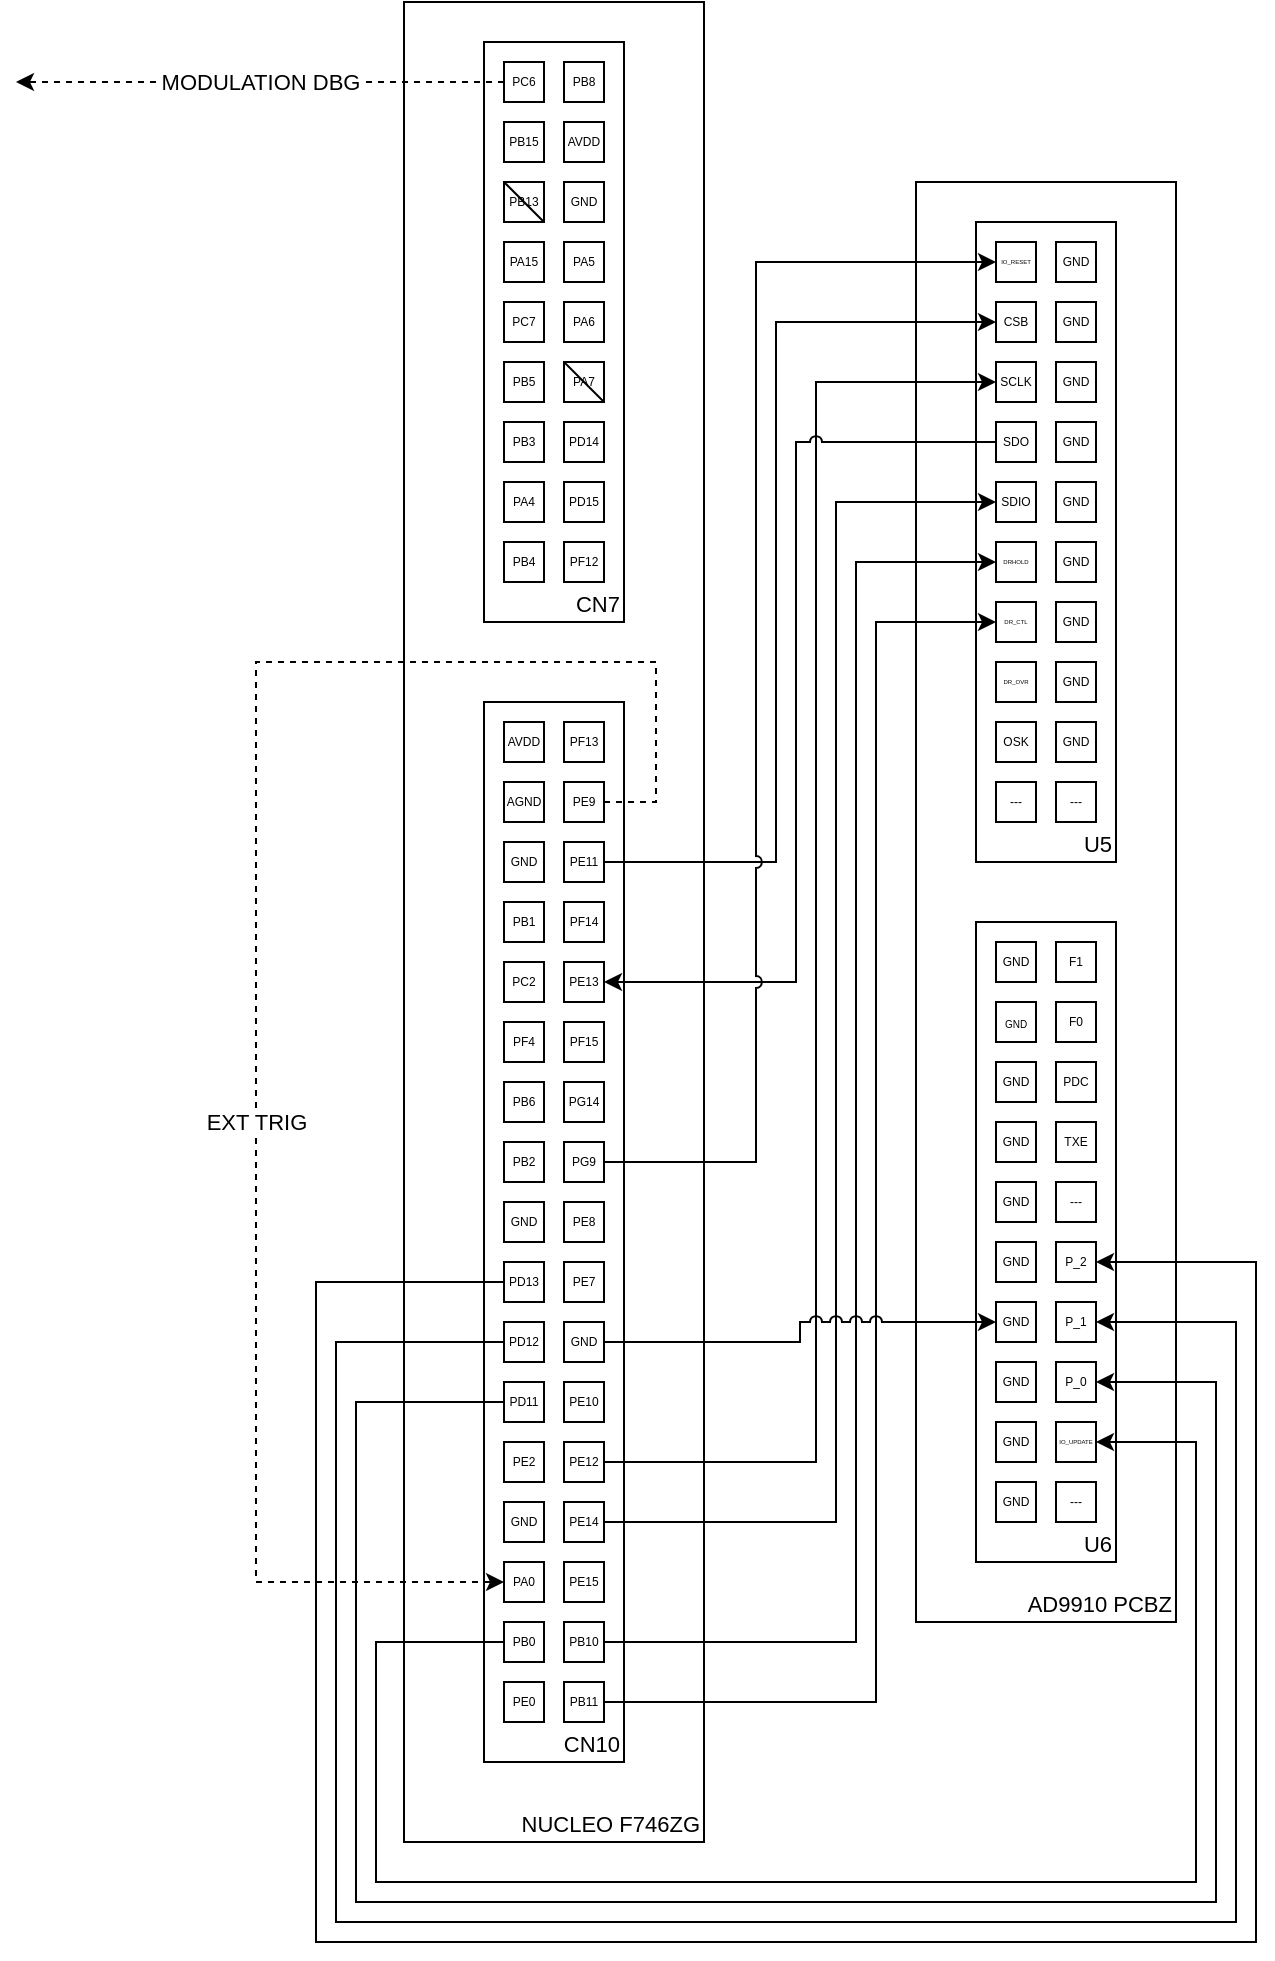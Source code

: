 <mxfile compressed="true" version="21.5.0" type="device"><diagram id="so-QdcvXjN2B_utOnd2i" name="Страница 1"><mxGraphModel dx="882" dy="626" grid="1" gridSize="10" guides="1" tooltips="1" connect="1" arrows="1" fold="1" page="1" pageScale="1" pageWidth="827" pageHeight="1169" math="0" shadow="0"><root><mxCell id="0"/><mxCell id="1" parent="0"/><mxCell id="IGHtPQDgSIqoR7EU8KO6-155" value="" style="group" parent="1" vertex="1" connectable="0"><mxGeometry x="234" y="110" width="150" height="920" as="geometry"/></mxCell><mxCell id="IGHtPQDgSIqoR7EU8KO6-8" value="NUCLEO F746ZG" style="rounded=0;whiteSpace=wrap;html=1;fontSize=11;verticalAlign=bottom;align=right;" parent="IGHtPQDgSIqoR7EU8KO6-155" vertex="1"><mxGeometry width="150" height="920" as="geometry"/></mxCell><mxCell id="IGHtPQDgSIqoR7EU8KO6-29" value="" style="group" parent="IGHtPQDgSIqoR7EU8KO6-155" vertex="1" connectable="0"><mxGeometry x="40" y="20" width="70" height="290" as="geometry"/></mxCell><mxCell id="IGHtPQDgSIqoR7EU8KO6-5" value="CN7" style="rounded=0;whiteSpace=wrap;html=1;fontSize=11;verticalAlign=bottom;align=right;" parent="IGHtPQDgSIqoR7EU8KO6-29" vertex="1"><mxGeometry width="70" height="290" as="geometry"/></mxCell><mxCell id="IGHtPQDgSIqoR7EU8KO6-7" value="PB8" style="rounded=0;whiteSpace=wrap;html=1;fontSize=6;" parent="IGHtPQDgSIqoR7EU8KO6-29" vertex="1"><mxGeometry x="40" y="10" width="20" height="20" as="geometry"/></mxCell><mxCell id="IGHtPQDgSIqoR7EU8KO6-10" value="AVDD" style="rounded=0;whiteSpace=wrap;html=1;fontSize=6;" parent="IGHtPQDgSIqoR7EU8KO6-29" vertex="1"><mxGeometry x="40" y="40" width="20" height="20" as="geometry"/></mxCell><mxCell id="IGHtPQDgSIqoR7EU8KO6-11" value="GND" style="rounded=0;whiteSpace=wrap;html=1;fontSize=6;" parent="IGHtPQDgSIqoR7EU8KO6-29" vertex="1"><mxGeometry x="40" y="70" width="20" height="20" as="geometry"/></mxCell><mxCell id="IGHtPQDgSIqoR7EU8KO6-12" value="PA5" style="rounded=0;whiteSpace=wrap;html=1;fontSize=6;" parent="IGHtPQDgSIqoR7EU8KO6-29" vertex="1"><mxGeometry x="40" y="100" width="20" height="20" as="geometry"/></mxCell><mxCell id="IGHtPQDgSIqoR7EU8KO6-13" value="PA6" style="rounded=0;whiteSpace=wrap;html=1;fontSize=6;" parent="IGHtPQDgSIqoR7EU8KO6-29" vertex="1"><mxGeometry x="40" y="130" width="20" height="20" as="geometry"/></mxCell><mxCell id="IGHtPQDgSIqoR7EU8KO6-14" value="PA7" style="rounded=0;whiteSpace=wrap;html=1;fontSize=6;" parent="IGHtPQDgSIqoR7EU8KO6-29" vertex="1"><mxGeometry x="40" y="160" width="20" height="20" as="geometry"/></mxCell><mxCell id="IGHtPQDgSIqoR7EU8KO6-15" value="PD14" style="rounded=0;whiteSpace=wrap;html=1;fontSize=6;" parent="IGHtPQDgSIqoR7EU8KO6-29" vertex="1"><mxGeometry x="40" y="190" width="20" height="20" as="geometry"/></mxCell><mxCell id="IGHtPQDgSIqoR7EU8KO6-16" value="PD15" style="rounded=0;whiteSpace=wrap;html=1;fontSize=6;" parent="IGHtPQDgSIqoR7EU8KO6-29" vertex="1"><mxGeometry x="40" y="220" width="20" height="20" as="geometry"/></mxCell><mxCell id="IGHtPQDgSIqoR7EU8KO6-18" value="PF12" style="rounded=0;whiteSpace=wrap;html=1;fontSize=6;" parent="IGHtPQDgSIqoR7EU8KO6-29" vertex="1"><mxGeometry x="40" y="250" width="20" height="20" as="geometry"/></mxCell><mxCell id="khlLIqvHttuiF55LZANE-1" value="MODULATION DBG" style="edgeStyle=orthogonalEdgeStyle;rounded=0;orthogonalLoop=1;jettySize=auto;html=1;dashed=1;" parent="IGHtPQDgSIqoR7EU8KO6-29" source="IGHtPQDgSIqoR7EU8KO6-20" edge="1"><mxGeometry relative="1" as="geometry"><mxPoint x="-234" y="20" as="targetPoint"/></mxGeometry></mxCell><mxCell id="IGHtPQDgSIqoR7EU8KO6-20" value="PC6" style="rounded=0;whiteSpace=wrap;html=1;fontSize=6;" parent="IGHtPQDgSIqoR7EU8KO6-29" vertex="1"><mxGeometry x="10" y="10" width="20" height="20" as="geometry"/></mxCell><mxCell id="IGHtPQDgSIqoR7EU8KO6-21" value="PB15" style="rounded=0;whiteSpace=wrap;html=1;fontSize=6;" parent="IGHtPQDgSIqoR7EU8KO6-29" vertex="1"><mxGeometry x="10" y="40" width="20" height="20" as="geometry"/></mxCell><mxCell id="IGHtPQDgSIqoR7EU8KO6-22" value="PB13" style="rounded=0;whiteSpace=wrap;html=1;fontSize=6;" parent="IGHtPQDgSIqoR7EU8KO6-29" vertex="1"><mxGeometry x="10" y="70" width="20" height="20" as="geometry"/></mxCell><mxCell id="IGHtPQDgSIqoR7EU8KO6-23" value="PA15" style="rounded=0;whiteSpace=wrap;html=1;fontSize=6;" parent="IGHtPQDgSIqoR7EU8KO6-29" vertex="1"><mxGeometry x="10" y="100" width="20" height="20" as="geometry"/></mxCell><mxCell id="IGHtPQDgSIqoR7EU8KO6-24" value="PC7" style="rounded=0;whiteSpace=wrap;html=1;fontSize=6;" parent="IGHtPQDgSIqoR7EU8KO6-29" vertex="1"><mxGeometry x="10" y="130" width="20" height="20" as="geometry"/></mxCell><mxCell id="IGHtPQDgSIqoR7EU8KO6-25" value="PB5" style="rounded=0;whiteSpace=wrap;html=1;fontSize=6;" parent="IGHtPQDgSIqoR7EU8KO6-29" vertex="1"><mxGeometry x="10" y="160" width="20" height="20" as="geometry"/></mxCell><mxCell id="IGHtPQDgSIqoR7EU8KO6-26" value="PB3" style="rounded=0;whiteSpace=wrap;html=1;fontSize=6;" parent="IGHtPQDgSIqoR7EU8KO6-29" vertex="1"><mxGeometry x="10" y="190" width="20" height="20" as="geometry"/></mxCell><mxCell id="IGHtPQDgSIqoR7EU8KO6-27" value="PA4" style="rounded=0;whiteSpace=wrap;html=1;fontSize=6;" parent="IGHtPQDgSIqoR7EU8KO6-29" vertex="1"><mxGeometry x="10" y="220" width="20" height="20" as="geometry"/></mxCell><mxCell id="IGHtPQDgSIqoR7EU8KO6-28" value="PB4" style="rounded=0;whiteSpace=wrap;html=1;fontSize=6;" parent="IGHtPQDgSIqoR7EU8KO6-29" vertex="1"><mxGeometry x="10" y="250" width="20" height="20" as="geometry"/></mxCell><mxCell id="FpjY64R6BFJnMv4MLK6c-7" value="" style="endArrow=none;html=1;rounded=0;entryX=0;entryY=0;entryDx=0;entryDy=0;exitX=1;exitY=1;exitDx=0;exitDy=0;" parent="IGHtPQDgSIqoR7EU8KO6-29" source="IGHtPQDgSIqoR7EU8KO6-22" target="IGHtPQDgSIqoR7EU8KO6-22" edge="1"><mxGeometry width="50" height="50" relative="1" as="geometry"><mxPoint x="-54" y="120" as="sourcePoint"/><mxPoint x="-4" y="70" as="targetPoint"/></mxGeometry></mxCell><mxCell id="FpjY64R6BFJnMv4MLK6c-8" value="" style="endArrow=none;html=1;rounded=0;entryX=0;entryY=0;entryDx=0;entryDy=0;exitX=1;exitY=1;exitDx=0;exitDy=0;" parent="IGHtPQDgSIqoR7EU8KO6-29" source="IGHtPQDgSIqoR7EU8KO6-14" target="IGHtPQDgSIqoR7EU8KO6-14" edge="1"><mxGeometry width="50" height="50" relative="1" as="geometry"><mxPoint x="36" y="160" as="sourcePoint"/><mxPoint x="86" y="110" as="targetPoint"/></mxGeometry></mxCell><mxCell id="IGHtPQDgSIqoR7EU8KO6-107" value="" style="group" parent="IGHtPQDgSIqoR7EU8KO6-155" vertex="1" connectable="0"><mxGeometry x="40" y="350" width="70" height="530" as="geometry"/></mxCell><mxCell id="IGHtPQDgSIqoR7EU8KO6-106" value="CN10" style="rounded=0;whiteSpace=wrap;html=1;fontSize=11;verticalAlign=bottom;align=right;" parent="IGHtPQDgSIqoR7EU8KO6-107" vertex="1"><mxGeometry width="70" height="530" as="geometry"/></mxCell><mxCell id="IGHtPQDgSIqoR7EU8KO6-71" value="PF13" style="rounded=0;whiteSpace=wrap;html=1;fontSize=6;" parent="IGHtPQDgSIqoR7EU8KO6-107" vertex="1"><mxGeometry x="40" y="10" width="20" height="20" as="geometry"/></mxCell><mxCell id="FpjY64R6BFJnMv4MLK6c-6" value="EXT TRIG" style="edgeStyle=orthogonalEdgeStyle;rounded=0;orthogonalLoop=1;jettySize=auto;html=1;entryX=0;entryY=0.5;entryDx=0;entryDy=0;dashed=1;" parent="IGHtPQDgSIqoR7EU8KO6-107" source="IGHtPQDgSIqoR7EU8KO6-72" target="IGHtPQDgSIqoR7EU8KO6-103" edge="1"><mxGeometry x="0.196" relative="1" as="geometry"><Array as="points"><mxPoint x="86" y="50"/><mxPoint x="86" y="-20"/><mxPoint x="-114" y="-20"/><mxPoint x="-114" y="440"/></Array><mxPoint as="offset"/></mxGeometry></mxCell><mxCell id="IGHtPQDgSIqoR7EU8KO6-72" value="PE9" style="rounded=0;whiteSpace=wrap;html=1;fontSize=6;" parent="IGHtPQDgSIqoR7EU8KO6-107" vertex="1"><mxGeometry x="40" y="40" width="20" height="20" as="geometry"/></mxCell><mxCell id="IGHtPQDgSIqoR7EU8KO6-73" value="PE11" style="rounded=0;whiteSpace=wrap;html=1;fontSize=6;" parent="IGHtPQDgSIqoR7EU8KO6-107" vertex="1"><mxGeometry x="40" y="70" width="20" height="20" as="geometry"/></mxCell><mxCell id="IGHtPQDgSIqoR7EU8KO6-74" value="PF14" style="rounded=0;whiteSpace=wrap;html=1;fontSize=6;" parent="IGHtPQDgSIqoR7EU8KO6-107" vertex="1"><mxGeometry x="40" y="100" width="20" height="20" as="geometry"/></mxCell><mxCell id="IGHtPQDgSIqoR7EU8KO6-76" value="PE13" style="rounded=0;whiteSpace=wrap;html=1;fontSize=6;" parent="IGHtPQDgSIqoR7EU8KO6-107" vertex="1"><mxGeometry x="40" y="130" width="20" height="20" as="geometry"/></mxCell><mxCell id="IGHtPQDgSIqoR7EU8KO6-77" value="PF15" style="rounded=0;whiteSpace=wrap;html=1;fontSize=6;" parent="IGHtPQDgSIqoR7EU8KO6-107" vertex="1"><mxGeometry x="40" y="160" width="20" height="20" as="geometry"/></mxCell><mxCell id="IGHtPQDgSIqoR7EU8KO6-78" value="PG14" style="rounded=0;whiteSpace=wrap;html=1;fontSize=6;" parent="IGHtPQDgSIqoR7EU8KO6-107" vertex="1"><mxGeometry x="40" y="190" width="20" height="20" as="geometry"/></mxCell><mxCell id="IGHtPQDgSIqoR7EU8KO6-79" value="PG9" style="rounded=0;whiteSpace=wrap;html=1;fontSize=6;" parent="IGHtPQDgSIqoR7EU8KO6-107" vertex="1"><mxGeometry x="40" y="220" width="20" height="20" as="geometry"/></mxCell><mxCell id="IGHtPQDgSIqoR7EU8KO6-80" value="PE8" style="rounded=0;whiteSpace=wrap;html=1;fontSize=6;" parent="IGHtPQDgSIqoR7EU8KO6-107" vertex="1"><mxGeometry x="40" y="250" width="20" height="20" as="geometry"/></mxCell><mxCell id="IGHtPQDgSIqoR7EU8KO6-81" value="PE7" style="rounded=0;whiteSpace=wrap;html=1;fontSize=6;" parent="IGHtPQDgSIqoR7EU8KO6-107" vertex="1"><mxGeometry x="40" y="280" width="20" height="20" as="geometry"/></mxCell><mxCell id="IGHtPQDgSIqoR7EU8KO6-82" value="GND" style="rounded=0;whiteSpace=wrap;html=1;fontSize=6;" parent="IGHtPQDgSIqoR7EU8KO6-107" vertex="1"><mxGeometry x="40" y="310" width="20" height="20" as="geometry"/></mxCell><mxCell id="IGHtPQDgSIqoR7EU8KO6-83" value="PE10" style="rounded=0;whiteSpace=wrap;html=1;fontSize=6;" parent="IGHtPQDgSIqoR7EU8KO6-107" vertex="1"><mxGeometry x="40" y="340" width="20" height="20" as="geometry"/></mxCell><mxCell id="IGHtPQDgSIqoR7EU8KO6-84" value="PE12" style="rounded=0;whiteSpace=wrap;html=1;fontSize=6;" parent="IGHtPQDgSIqoR7EU8KO6-107" vertex="1"><mxGeometry x="40" y="370" width="20" height="20" as="geometry"/></mxCell><mxCell id="IGHtPQDgSIqoR7EU8KO6-85" value="PE14" style="rounded=0;whiteSpace=wrap;html=1;fontSize=6;" parent="IGHtPQDgSIqoR7EU8KO6-107" vertex="1"><mxGeometry x="40" y="400" width="20" height="20" as="geometry"/></mxCell><mxCell id="IGHtPQDgSIqoR7EU8KO6-86" value="PE15" style="rounded=0;whiteSpace=wrap;html=1;fontSize=6;" parent="IGHtPQDgSIqoR7EU8KO6-107" vertex="1"><mxGeometry x="40" y="430" width="20" height="20" as="geometry"/></mxCell><mxCell id="IGHtPQDgSIqoR7EU8KO6-87" value="PB10" style="rounded=0;whiteSpace=wrap;html=1;fontSize=6;" parent="IGHtPQDgSIqoR7EU8KO6-107" vertex="1"><mxGeometry x="40" y="460" width="20" height="20" as="geometry"/></mxCell><mxCell id="IGHtPQDgSIqoR7EU8KO6-88" value="PB11" style="rounded=0;whiteSpace=wrap;html=1;fontSize=6;" parent="IGHtPQDgSIqoR7EU8KO6-107" vertex="1"><mxGeometry x="40" y="490" width="20" height="20" as="geometry"/></mxCell><mxCell id="IGHtPQDgSIqoR7EU8KO6-89" value="AVDD" style="rounded=0;whiteSpace=wrap;html=1;fontSize=6;" parent="IGHtPQDgSIqoR7EU8KO6-107" vertex="1"><mxGeometry x="10" y="10" width="20" height="20" as="geometry"/></mxCell><mxCell id="IGHtPQDgSIqoR7EU8KO6-90" value="AGND" style="rounded=0;whiteSpace=wrap;html=1;fontSize=6;" parent="IGHtPQDgSIqoR7EU8KO6-107" vertex="1"><mxGeometry x="10" y="40" width="20" height="20" as="geometry"/></mxCell><mxCell id="IGHtPQDgSIqoR7EU8KO6-91" value="GND" style="rounded=0;whiteSpace=wrap;html=1;fontSize=6;" parent="IGHtPQDgSIqoR7EU8KO6-107" vertex="1"><mxGeometry x="10" y="70" width="20" height="20" as="geometry"/></mxCell><mxCell id="IGHtPQDgSIqoR7EU8KO6-92" value="PB1" style="rounded=0;whiteSpace=wrap;html=1;fontSize=6;" parent="IGHtPQDgSIqoR7EU8KO6-107" vertex="1"><mxGeometry x="10" y="100" width="20" height="20" as="geometry"/></mxCell><mxCell id="IGHtPQDgSIqoR7EU8KO6-93" value="PC2" style="rounded=0;whiteSpace=wrap;html=1;fontSize=6;" parent="IGHtPQDgSIqoR7EU8KO6-107" vertex="1"><mxGeometry x="10" y="130" width="20" height="20" as="geometry"/></mxCell><mxCell id="IGHtPQDgSIqoR7EU8KO6-94" value="PF4" style="rounded=0;whiteSpace=wrap;html=1;fontSize=6;" parent="IGHtPQDgSIqoR7EU8KO6-107" vertex="1"><mxGeometry x="10" y="160" width="20" height="20" as="geometry"/></mxCell><mxCell id="IGHtPQDgSIqoR7EU8KO6-95" value="PB6" style="rounded=0;whiteSpace=wrap;html=1;fontSize=6;" parent="IGHtPQDgSIqoR7EU8KO6-107" vertex="1"><mxGeometry x="10" y="190" width="20" height="20" as="geometry"/></mxCell><mxCell id="IGHtPQDgSIqoR7EU8KO6-96" value="PB2" style="rounded=0;whiteSpace=wrap;html=1;fontSize=6;" parent="IGHtPQDgSIqoR7EU8KO6-107" vertex="1"><mxGeometry x="10" y="220" width="20" height="20" as="geometry"/></mxCell><mxCell id="IGHtPQDgSIqoR7EU8KO6-97" value="GND" style="rounded=0;whiteSpace=wrap;html=1;fontSize=6;" parent="IGHtPQDgSIqoR7EU8KO6-107" vertex="1"><mxGeometry x="10" y="250" width="20" height="20" as="geometry"/></mxCell><mxCell id="IGHtPQDgSIqoR7EU8KO6-98" value="PD13" style="rounded=0;whiteSpace=wrap;html=1;fontSize=6;" parent="IGHtPQDgSIqoR7EU8KO6-107" vertex="1"><mxGeometry x="10" y="280" width="20" height="20" as="geometry"/></mxCell><mxCell id="IGHtPQDgSIqoR7EU8KO6-99" value="PD12" style="rounded=0;whiteSpace=wrap;html=1;fontSize=6;" parent="IGHtPQDgSIqoR7EU8KO6-107" vertex="1"><mxGeometry x="10" y="310" width="20" height="20" as="geometry"/></mxCell><mxCell id="IGHtPQDgSIqoR7EU8KO6-100" value="PD11" style="rounded=0;whiteSpace=wrap;html=1;fontSize=6;" parent="IGHtPQDgSIqoR7EU8KO6-107" vertex="1"><mxGeometry x="10" y="340" width="20" height="20" as="geometry"/></mxCell><mxCell id="IGHtPQDgSIqoR7EU8KO6-101" value="PE2" style="rounded=0;whiteSpace=wrap;html=1;fontSize=6;" parent="IGHtPQDgSIqoR7EU8KO6-107" vertex="1"><mxGeometry x="10" y="370" width="20" height="20" as="geometry"/></mxCell><mxCell id="IGHtPQDgSIqoR7EU8KO6-102" value="GND" style="rounded=0;whiteSpace=wrap;html=1;fontSize=6;" parent="IGHtPQDgSIqoR7EU8KO6-107" vertex="1"><mxGeometry x="10" y="400" width="20" height="20" as="geometry"/></mxCell><mxCell id="IGHtPQDgSIqoR7EU8KO6-103" value="PA0" style="rounded=0;whiteSpace=wrap;html=1;fontSize=6;" parent="IGHtPQDgSIqoR7EU8KO6-107" vertex="1"><mxGeometry x="10" y="430" width="20" height="20" as="geometry"/></mxCell><mxCell id="IGHtPQDgSIqoR7EU8KO6-104" value="PB0" style="rounded=0;whiteSpace=wrap;html=1;fontSize=6;" parent="IGHtPQDgSIqoR7EU8KO6-107" vertex="1"><mxGeometry x="10" y="460" width="20" height="20" as="geometry"/></mxCell><mxCell id="IGHtPQDgSIqoR7EU8KO6-105" value="PE0" style="rounded=0;whiteSpace=wrap;html=1;fontSize=6;" parent="IGHtPQDgSIqoR7EU8KO6-107" vertex="1"><mxGeometry x="10" y="490" width="20" height="20" as="geometry"/></mxCell><mxCell id="IGHtPQDgSIqoR7EU8KO6-156" value="" style="group" parent="1" vertex="1" connectable="0"><mxGeometry x="490" y="200" width="130" height="720" as="geometry"/></mxCell><mxCell id="IGHtPQDgSIqoR7EU8KO6-154" value="AD9910 PCBZ" style="rounded=0;whiteSpace=wrap;html=1;fontSize=11;verticalAlign=bottom;align=right;" parent="IGHtPQDgSIqoR7EU8KO6-156" vertex="1"><mxGeometry width="130" height="720" as="geometry"/></mxCell><mxCell id="IGHtPQDgSIqoR7EU8KO6-130" value="" style="group" parent="IGHtPQDgSIqoR7EU8KO6-156" vertex="1" connectable="0"><mxGeometry x="30" y="20" width="70" height="320" as="geometry"/></mxCell><mxCell id="IGHtPQDgSIqoR7EU8KO6-129" value="U5" style="rounded=0;whiteSpace=wrap;html=1;fontSize=11;verticalAlign=bottom;align=right;" parent="IGHtPQDgSIqoR7EU8KO6-130" vertex="1"><mxGeometry width="70" height="320" as="geometry"/></mxCell><mxCell id="IGHtPQDgSIqoR7EU8KO6-108" value="IO_RESET" style="rounded=0;whiteSpace=wrap;html=1;fontSize=3;" parent="IGHtPQDgSIqoR7EU8KO6-130" vertex="1"><mxGeometry x="10" y="10" width="20" height="20" as="geometry"/></mxCell><mxCell id="IGHtPQDgSIqoR7EU8KO6-109" value="CSB" style="rounded=0;whiteSpace=wrap;html=1;fontSize=6;" parent="IGHtPQDgSIqoR7EU8KO6-130" vertex="1"><mxGeometry x="10" y="40" width="20" height="20" as="geometry"/></mxCell><mxCell id="IGHtPQDgSIqoR7EU8KO6-110" value="SCLK" style="rounded=0;whiteSpace=wrap;html=1;fontSize=6;" parent="IGHtPQDgSIqoR7EU8KO6-130" vertex="1"><mxGeometry x="10" y="70" width="20" height="20" as="geometry"/></mxCell><mxCell id="IGHtPQDgSIqoR7EU8KO6-111" value="SDO" style="rounded=0;whiteSpace=wrap;html=1;fontSize=6;" parent="IGHtPQDgSIqoR7EU8KO6-130" vertex="1"><mxGeometry x="10" y="100" width="20" height="20" as="geometry"/></mxCell><mxCell id="IGHtPQDgSIqoR7EU8KO6-112" value="SDIO" style="rounded=0;whiteSpace=wrap;html=1;fontSize=6;" parent="IGHtPQDgSIqoR7EU8KO6-130" vertex="1"><mxGeometry x="10" y="130" width="20" height="20" as="geometry"/></mxCell><mxCell id="IGHtPQDgSIqoR7EU8KO6-113" value="DRHOLD" style="rounded=0;whiteSpace=wrap;html=1;fontSize=3;" parent="IGHtPQDgSIqoR7EU8KO6-130" vertex="1"><mxGeometry x="10" y="160" width="20" height="20" as="geometry"/></mxCell><mxCell id="IGHtPQDgSIqoR7EU8KO6-114" value="DR_CTL" style="rounded=0;whiteSpace=wrap;html=1;fontSize=3;" parent="IGHtPQDgSIqoR7EU8KO6-130" vertex="1"><mxGeometry x="10" y="190" width="20" height="20" as="geometry"/></mxCell><mxCell id="IGHtPQDgSIqoR7EU8KO6-115" value="DR_OVR" style="rounded=0;whiteSpace=wrap;html=1;fontSize=3;" parent="IGHtPQDgSIqoR7EU8KO6-130" vertex="1"><mxGeometry x="10" y="220" width="20" height="20" as="geometry"/></mxCell><mxCell id="IGHtPQDgSIqoR7EU8KO6-116" value="OSK" style="rounded=0;whiteSpace=wrap;html=1;fontSize=6;" parent="IGHtPQDgSIqoR7EU8KO6-130" vertex="1"><mxGeometry x="10" y="250" width="20" height="20" as="geometry"/></mxCell><mxCell id="IGHtPQDgSIqoR7EU8KO6-117" value="---" style="rounded=0;whiteSpace=wrap;html=1;fontSize=6;" parent="IGHtPQDgSIqoR7EU8KO6-130" vertex="1"><mxGeometry x="10" y="280" width="20" height="20" as="geometry"/></mxCell><mxCell id="IGHtPQDgSIqoR7EU8KO6-118" value="---" style="rounded=0;whiteSpace=wrap;html=1;fontSize=6;" parent="IGHtPQDgSIqoR7EU8KO6-130" vertex="1"><mxGeometry x="40" y="280" width="20" height="20" as="geometry"/></mxCell><mxCell id="IGHtPQDgSIqoR7EU8KO6-119" value="GND" style="rounded=0;whiteSpace=wrap;html=1;fontSize=6;" parent="IGHtPQDgSIqoR7EU8KO6-130" vertex="1"><mxGeometry x="40" y="250" width="20" height="20" as="geometry"/></mxCell><mxCell id="IGHtPQDgSIqoR7EU8KO6-120" value="GND" style="rounded=0;whiteSpace=wrap;html=1;fontSize=6;" parent="IGHtPQDgSIqoR7EU8KO6-130" vertex="1"><mxGeometry x="40" y="220" width="20" height="20" as="geometry"/></mxCell><mxCell id="IGHtPQDgSIqoR7EU8KO6-121" value="GND" style="rounded=0;whiteSpace=wrap;html=1;fontSize=6;" parent="IGHtPQDgSIqoR7EU8KO6-130" vertex="1"><mxGeometry x="40" y="190" width="20" height="20" as="geometry"/></mxCell><mxCell id="IGHtPQDgSIqoR7EU8KO6-122" value="GND" style="rounded=0;whiteSpace=wrap;html=1;fontSize=6;" parent="IGHtPQDgSIqoR7EU8KO6-130" vertex="1"><mxGeometry x="40" y="160" width="20" height="20" as="geometry"/></mxCell><mxCell id="IGHtPQDgSIqoR7EU8KO6-123" value="GND" style="rounded=0;whiteSpace=wrap;html=1;fontSize=6;" parent="IGHtPQDgSIqoR7EU8KO6-130" vertex="1"><mxGeometry x="40" y="130" width="20" height="20" as="geometry"/></mxCell><mxCell id="IGHtPQDgSIqoR7EU8KO6-124" value="GND" style="rounded=0;whiteSpace=wrap;html=1;fontSize=6;" parent="IGHtPQDgSIqoR7EU8KO6-130" vertex="1"><mxGeometry x="40" y="100" width="20" height="20" as="geometry"/></mxCell><mxCell id="IGHtPQDgSIqoR7EU8KO6-126" value="GND" style="rounded=0;whiteSpace=wrap;html=1;fontSize=6;" parent="IGHtPQDgSIqoR7EU8KO6-130" vertex="1"><mxGeometry x="40" y="70" width="20" height="20" as="geometry"/></mxCell><mxCell id="IGHtPQDgSIqoR7EU8KO6-127" value="GND" style="rounded=0;whiteSpace=wrap;html=1;fontSize=6;" parent="IGHtPQDgSIqoR7EU8KO6-130" vertex="1"><mxGeometry x="40" y="40" width="20" height="20" as="geometry"/></mxCell><mxCell id="IGHtPQDgSIqoR7EU8KO6-128" value="GND" style="rounded=0;whiteSpace=wrap;html=1;fontSize=6;" parent="IGHtPQDgSIqoR7EU8KO6-130" vertex="1"><mxGeometry x="40" y="10" width="20" height="20" as="geometry"/></mxCell><mxCell id="IGHtPQDgSIqoR7EU8KO6-153" value="" style="group" parent="IGHtPQDgSIqoR7EU8KO6-156" vertex="1" connectable="0"><mxGeometry x="30" y="370" width="70" height="320" as="geometry"/></mxCell><mxCell id="IGHtPQDgSIqoR7EU8KO6-152" value="U6" style="rounded=0;whiteSpace=wrap;html=1;fontSize=11;verticalAlign=bottom;align=right;" parent="IGHtPQDgSIqoR7EU8KO6-153" vertex="1"><mxGeometry width="70" height="320" as="geometry"/></mxCell><mxCell id="IGHtPQDgSIqoR7EU8KO6-132" value="GND" style="rounded=0;whiteSpace=wrap;html=1;fontSize=6;" parent="IGHtPQDgSIqoR7EU8KO6-153" vertex="1"><mxGeometry x="10" y="10" width="20" height="20" as="geometry"/></mxCell><mxCell id="IGHtPQDgSIqoR7EU8KO6-133" value="GND" style="rounded=0;whiteSpace=wrap;html=1;fontSize=5;" parent="IGHtPQDgSIqoR7EU8KO6-153" vertex="1"><mxGeometry x="10" y="40" width="20" height="20" as="geometry"/></mxCell><mxCell id="IGHtPQDgSIqoR7EU8KO6-134" value="GND" style="rounded=0;whiteSpace=wrap;html=1;fontSize=6;" parent="IGHtPQDgSIqoR7EU8KO6-153" vertex="1"><mxGeometry x="10" y="70" width="20" height="20" as="geometry"/></mxCell><mxCell id="IGHtPQDgSIqoR7EU8KO6-135" value="GND" style="rounded=0;whiteSpace=wrap;html=1;fontSize=6;" parent="IGHtPQDgSIqoR7EU8KO6-153" vertex="1"><mxGeometry x="10" y="100" width="20" height="20" as="geometry"/></mxCell><mxCell id="IGHtPQDgSIqoR7EU8KO6-136" value="GND" style="rounded=0;whiteSpace=wrap;html=1;fontSize=6;" parent="IGHtPQDgSIqoR7EU8KO6-153" vertex="1"><mxGeometry x="10" y="130" width="20" height="20" as="geometry"/></mxCell><mxCell id="IGHtPQDgSIqoR7EU8KO6-137" value="F1" style="rounded=0;whiteSpace=wrap;html=1;fontSize=6;" parent="IGHtPQDgSIqoR7EU8KO6-153" vertex="1"><mxGeometry x="40" y="10" width="20" height="20" as="geometry"/></mxCell><mxCell id="IGHtPQDgSIqoR7EU8KO6-138" value="F0" style="rounded=0;whiteSpace=wrap;html=1;fontSize=6;" parent="IGHtPQDgSIqoR7EU8KO6-153" vertex="1"><mxGeometry x="40" y="40" width="20" height="20" as="geometry"/></mxCell><mxCell id="IGHtPQDgSIqoR7EU8KO6-139" value="PDC" style="rounded=0;whiteSpace=wrap;html=1;fontSize=6;" parent="IGHtPQDgSIqoR7EU8KO6-153" vertex="1"><mxGeometry x="40" y="70" width="20" height="20" as="geometry"/></mxCell><mxCell id="IGHtPQDgSIqoR7EU8KO6-140" value="TXE" style="rounded=0;whiteSpace=wrap;html=1;fontSize=6;" parent="IGHtPQDgSIqoR7EU8KO6-153" vertex="1"><mxGeometry x="40" y="100" width="20" height="20" as="geometry"/></mxCell><mxCell id="IGHtPQDgSIqoR7EU8KO6-141" value="---" style="rounded=0;whiteSpace=wrap;html=1;fontSize=6;" parent="IGHtPQDgSIqoR7EU8KO6-153" vertex="1"><mxGeometry x="40" y="130" width="20" height="20" as="geometry"/></mxCell><mxCell id="IGHtPQDgSIqoR7EU8KO6-142" value="P_2" style="rounded=0;whiteSpace=wrap;html=1;fontSize=6;" parent="IGHtPQDgSIqoR7EU8KO6-153" vertex="1"><mxGeometry x="40" y="160" width="20" height="20" as="geometry"/></mxCell><mxCell id="IGHtPQDgSIqoR7EU8KO6-143" value="P_1" style="rounded=0;whiteSpace=wrap;html=1;fontSize=6;" parent="IGHtPQDgSIqoR7EU8KO6-153" vertex="1"><mxGeometry x="40" y="190" width="20" height="20" as="geometry"/></mxCell><mxCell id="IGHtPQDgSIqoR7EU8KO6-144" value="P_0" style="rounded=0;whiteSpace=wrap;html=1;fontSize=6;" parent="IGHtPQDgSIqoR7EU8KO6-153" vertex="1"><mxGeometry x="40" y="220" width="20" height="20" as="geometry"/></mxCell><mxCell id="IGHtPQDgSIqoR7EU8KO6-145" value="IO_UPDATE" style="rounded=0;whiteSpace=wrap;html=1;fontSize=3;" parent="IGHtPQDgSIqoR7EU8KO6-153" vertex="1"><mxGeometry x="40" y="250" width="20" height="20" as="geometry"/></mxCell><mxCell id="IGHtPQDgSIqoR7EU8KO6-146" value="---" style="rounded=0;whiteSpace=wrap;html=1;fontSize=6;" parent="IGHtPQDgSIqoR7EU8KO6-153" vertex="1"><mxGeometry x="40" y="280" width="20" height="20" as="geometry"/></mxCell><mxCell id="IGHtPQDgSIqoR7EU8KO6-147" value="GND" style="rounded=0;whiteSpace=wrap;html=1;fontSize=6;" parent="IGHtPQDgSIqoR7EU8KO6-153" vertex="1"><mxGeometry x="10" y="160" width="20" height="20" as="geometry"/></mxCell><mxCell id="IGHtPQDgSIqoR7EU8KO6-148" value="GND" style="rounded=0;whiteSpace=wrap;html=1;fontSize=6;" parent="IGHtPQDgSIqoR7EU8KO6-153" vertex="1"><mxGeometry x="10" y="190" width="20" height="20" as="geometry"/></mxCell><mxCell id="IGHtPQDgSIqoR7EU8KO6-149" value="GND" style="rounded=0;whiteSpace=wrap;html=1;fontSize=6;" parent="IGHtPQDgSIqoR7EU8KO6-153" vertex="1"><mxGeometry x="10" y="220" width="20" height="20" as="geometry"/></mxCell><mxCell id="IGHtPQDgSIqoR7EU8KO6-150" value="GND" style="rounded=0;whiteSpace=wrap;html=1;fontSize=6;" parent="IGHtPQDgSIqoR7EU8KO6-153" vertex="1"><mxGeometry x="10" y="250" width="20" height="20" as="geometry"/></mxCell><mxCell id="IGHtPQDgSIqoR7EU8KO6-151" value="GND" style="rounded=0;whiteSpace=wrap;html=1;fontSize=6;" parent="IGHtPQDgSIqoR7EU8KO6-153" vertex="1"><mxGeometry x="10" y="280" width="20" height="20" as="geometry"/></mxCell><mxCell id="FpjY64R6BFJnMv4MLK6c-1" style="edgeStyle=orthogonalEdgeStyle;rounded=0;orthogonalLoop=1;jettySize=auto;html=1;entryX=1;entryY=0.5;entryDx=0;entryDy=0;" parent="1" source="IGHtPQDgSIqoR7EU8KO6-100" target="IGHtPQDgSIqoR7EU8KO6-144" edge="1"><mxGeometry relative="1" as="geometry"><Array as="points"><mxPoint x="210" y="810"/><mxPoint x="210" y="1060"/><mxPoint x="640" y="1060"/><mxPoint x="640" y="800"/></Array></mxGeometry></mxCell><mxCell id="FpjY64R6BFJnMv4MLK6c-2" style="edgeStyle=orthogonalEdgeStyle;rounded=0;orthogonalLoop=1;jettySize=auto;html=1;entryX=1;entryY=0.5;entryDx=0;entryDy=0;" parent="1" source="IGHtPQDgSIqoR7EU8KO6-99" target="IGHtPQDgSIqoR7EU8KO6-143" edge="1"><mxGeometry relative="1" as="geometry"><Array as="points"><mxPoint x="200" y="780"/><mxPoint x="200" y="1070"/><mxPoint x="650" y="1070"/><mxPoint x="650" y="770"/></Array></mxGeometry></mxCell><mxCell id="FpjY64R6BFJnMv4MLK6c-3" style="edgeStyle=orthogonalEdgeStyle;rounded=0;orthogonalLoop=1;jettySize=auto;html=1;entryX=1;entryY=0.5;entryDx=0;entryDy=0;" parent="1" source="IGHtPQDgSIqoR7EU8KO6-98" target="IGHtPQDgSIqoR7EU8KO6-142" edge="1"><mxGeometry relative="1" as="geometry"><mxPoint x="190" y="1130" as="targetPoint"/><Array as="points"><mxPoint x="190" y="750"/><mxPoint x="190" y="1080"/><mxPoint x="660" y="1080"/><mxPoint x="660" y="740"/></Array></mxGeometry></mxCell><mxCell id="FpjY64R6BFJnMv4MLK6c-4" style="edgeStyle=orthogonalEdgeStyle;orthogonalLoop=1;jettySize=auto;html=1;entryX=1;entryY=0.5;entryDx=0;entryDy=0;rounded=0;exitX=0;exitY=0.5;exitDx=0;exitDy=0;" parent="1" source="IGHtPQDgSIqoR7EU8KO6-104" target="IGHtPQDgSIqoR7EU8KO6-145" edge="1"><mxGeometry relative="1" as="geometry"><Array as="points"><mxPoint x="220" y="930"/><mxPoint x="220" y="1050"/><mxPoint x="630" y="1050"/><mxPoint x="630" y="830"/></Array></mxGeometry></mxCell><mxCell id="FpjY64R6BFJnMv4MLK6c-9" style="edgeStyle=orthogonalEdgeStyle;rounded=0;orthogonalLoop=1;jettySize=auto;html=1;entryX=0;entryY=0.5;entryDx=0;entryDy=0;" parent="1" source="IGHtPQDgSIqoR7EU8KO6-84" target="IGHtPQDgSIqoR7EU8KO6-110" edge="1"><mxGeometry relative="1" as="geometry"><mxPoint x="440" y="590" as="targetPoint"/><Array as="points"><mxPoint x="440" y="840"/><mxPoint x="440" y="300"/></Array></mxGeometry></mxCell><mxCell id="FpjY64R6BFJnMv4MLK6c-10" style="edgeStyle=orthogonalEdgeStyle;rounded=0;orthogonalLoop=1;jettySize=auto;html=1;entryX=0;entryY=0.5;entryDx=0;entryDy=0;" parent="1" source="IGHtPQDgSIqoR7EU8KO6-85" target="IGHtPQDgSIqoR7EU8KO6-112" edge="1"><mxGeometry relative="1" as="geometry"><Array as="points"><mxPoint x="450" y="870"/><mxPoint x="450" y="360"/></Array></mxGeometry></mxCell><mxCell id="FpjY64R6BFJnMv4MLK6c-11" style="edgeStyle=orthogonalEdgeStyle;rounded=0;orthogonalLoop=1;jettySize=auto;html=1;entryX=0;entryY=0.5;entryDx=0;entryDy=0;" parent="1" source="IGHtPQDgSIqoR7EU8KO6-73" target="IGHtPQDgSIqoR7EU8KO6-109" edge="1"><mxGeometry relative="1" as="geometry"><Array as="points"><mxPoint x="420" y="540"/><mxPoint x="420" y="270"/></Array></mxGeometry></mxCell><mxCell id="FpjY64R6BFJnMv4MLK6c-12" style="edgeStyle=orthogonalEdgeStyle;rounded=0;orthogonalLoop=1;jettySize=auto;html=1;entryX=0;entryY=0.5;entryDx=0;entryDy=0;jumpStyle=arc;startArrow=classic;startFill=1;endArrow=none;endFill=0;" parent="1" source="IGHtPQDgSIqoR7EU8KO6-76" target="IGHtPQDgSIqoR7EU8KO6-111" edge="1"><mxGeometry relative="1" as="geometry"><Array as="points"><mxPoint x="430" y="600"/><mxPoint x="430" y="330"/></Array></mxGeometry></mxCell><mxCell id="Gijb_ap1AFEGuSjO9fbY-1" style="edgeStyle=orthogonalEdgeStyle;rounded=0;orthogonalLoop=1;jettySize=auto;html=1;entryX=0;entryY=0.5;entryDx=0;entryDy=0;jumpStyle=none;" parent="1" source="IGHtPQDgSIqoR7EU8KO6-87" target="IGHtPQDgSIqoR7EU8KO6-113" edge="1"><mxGeometry relative="1" as="geometry"><Array as="points"><mxPoint x="460" y="930"/><mxPoint x="460" y="390"/></Array></mxGeometry></mxCell><mxCell id="mqhn_qG5fEVCoqrPmWVN-2" style="edgeStyle=orthogonalEdgeStyle;rounded=0;orthogonalLoop=1;jettySize=auto;html=1;entryX=0;entryY=0.5;entryDx=0;entryDy=0;" parent="1" source="IGHtPQDgSIqoR7EU8KO6-88" target="IGHtPQDgSIqoR7EU8KO6-114" edge="1"><mxGeometry relative="1" as="geometry"><Array as="points"><mxPoint x="470" y="960"/><mxPoint x="470" y="420"/></Array></mxGeometry></mxCell><mxCell id="FpjY64R6BFJnMv4MLK6c-14" style="jumpStyle=arc;orthogonalLoop=1;jettySize=auto;html=1;edgeStyle=orthogonalEdgeStyle;rounded=0;" parent="1" source="IGHtPQDgSIqoR7EU8KO6-82" target="IGHtPQDgSIqoR7EU8KO6-148" edge="1"><mxGeometry relative="1" as="geometry"><mxPoint x="460" y="780" as="targetPoint"/></mxGeometry></mxCell><mxCell id="FpjY64R6BFJnMv4MLK6c-15" style="edgeStyle=orthogonalEdgeStyle;rounded=0;jumpStyle=arc;orthogonalLoop=1;jettySize=auto;html=1;entryX=0;entryY=0.5;entryDx=0;entryDy=0;exitX=1;exitY=0.5;exitDx=0;exitDy=0;" parent="1" source="IGHtPQDgSIqoR7EU8KO6-79" target="IGHtPQDgSIqoR7EU8KO6-108" edge="1"><mxGeometry relative="1" as="geometry"><Array as="points"><mxPoint x="410" y="690"/><mxPoint x="410" y="240"/></Array></mxGeometry></mxCell></root></mxGraphModel></diagram></mxfile>